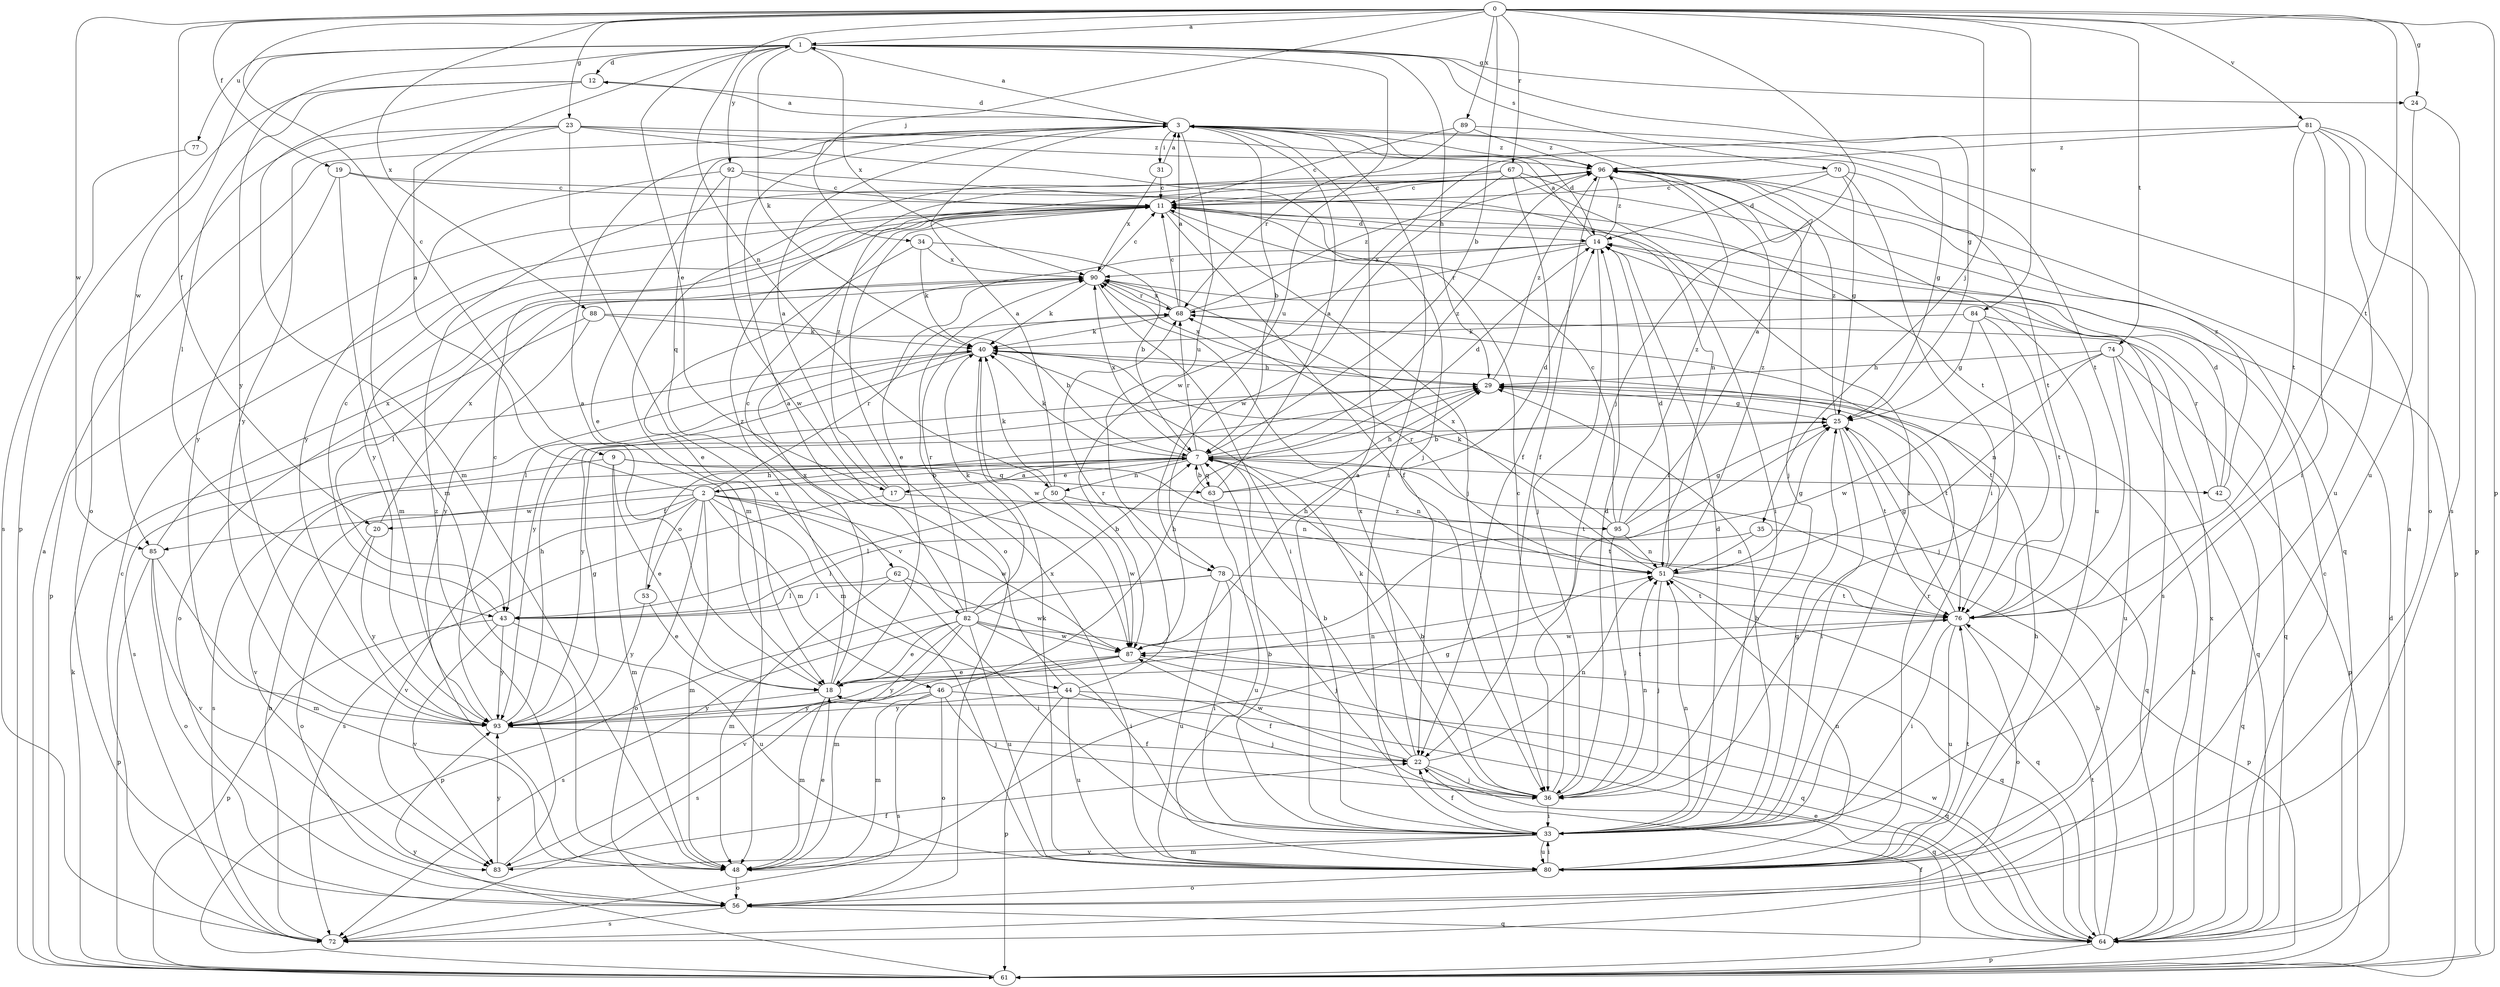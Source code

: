 strict digraph  {
0;
1;
2;
3;
7;
9;
11;
12;
14;
17;
18;
19;
20;
22;
23;
24;
25;
29;
31;
33;
34;
35;
36;
40;
42;
43;
44;
46;
48;
50;
51;
53;
56;
61;
62;
63;
64;
67;
68;
70;
72;
74;
76;
77;
78;
80;
81;
82;
83;
84;
85;
87;
88;
89;
90;
92;
93;
95;
96;
0 -> 1  [label=a];
0 -> 7  [label=b];
0 -> 9  [label=c];
0 -> 19  [label=f];
0 -> 20  [label=f];
0 -> 23  [label=g];
0 -> 24  [label=g];
0 -> 34  [label=j];
0 -> 35  [label=j];
0 -> 36  [label=j];
0 -> 50  [label=n];
0 -> 61  [label=p];
0 -> 67  [label=r];
0 -> 74  [label=t];
0 -> 76  [label=t];
0 -> 81  [label=v];
0 -> 84  [label=w];
0 -> 85  [label=w];
0 -> 88  [label=x];
0 -> 89  [label=x];
1 -> 12  [label=d];
1 -> 17  [label=e];
1 -> 24  [label=g];
1 -> 25  [label=g];
1 -> 29  [label=h];
1 -> 40  [label=k];
1 -> 70  [label=s];
1 -> 77  [label=u];
1 -> 78  [label=u];
1 -> 85  [label=w];
1 -> 90  [label=x];
1 -> 92  [label=y];
1 -> 93  [label=y];
2 -> 1  [label=a];
2 -> 7  [label=b];
2 -> 20  [label=f];
2 -> 44  [label=m];
2 -> 46  [label=m];
2 -> 48  [label=m];
2 -> 53  [label=o];
2 -> 56  [label=o];
2 -> 68  [label=r];
2 -> 82  [label=v];
2 -> 83  [label=v];
2 -> 85  [label=w];
2 -> 87  [label=w];
2 -> 95  [label=z];
3 -> 1  [label=a];
3 -> 7  [label=b];
3 -> 12  [label=d];
3 -> 14  [label=d];
3 -> 31  [label=i];
3 -> 33  [label=i];
3 -> 62  [label=q];
3 -> 78  [label=u];
3 -> 96  [label=z];
7 -> 2  [label=a];
7 -> 14  [label=d];
7 -> 17  [label=e];
7 -> 40  [label=k];
7 -> 42  [label=l];
7 -> 50  [label=n];
7 -> 51  [label=n];
7 -> 63  [label=q];
7 -> 68  [label=r];
7 -> 72  [label=s];
7 -> 90  [label=x];
7 -> 96  [label=z];
9 -> 18  [label=e];
9 -> 48  [label=m];
9 -> 63  [label=q];
9 -> 76  [label=t];
9 -> 83  [label=v];
11 -> 14  [label=d];
11 -> 22  [label=f];
11 -> 33  [label=i];
11 -> 36  [label=j];
11 -> 56  [label=o];
11 -> 61  [label=p];
11 -> 93  [label=y];
12 -> 3  [label=a];
12 -> 43  [label=l];
12 -> 48  [label=m];
12 -> 61  [label=p];
14 -> 3  [label=a];
14 -> 18  [label=e];
14 -> 36  [label=j];
14 -> 68  [label=r];
14 -> 72  [label=s];
14 -> 90  [label=x];
14 -> 96  [label=z];
17 -> 3  [label=a];
17 -> 72  [label=s];
17 -> 76  [label=t];
17 -> 96  [label=z];
18 -> 3  [label=a];
18 -> 48  [label=m];
18 -> 51  [label=n];
18 -> 76  [label=t];
18 -> 90  [label=x];
18 -> 93  [label=y];
18 -> 96  [label=z];
19 -> 11  [label=c];
19 -> 48  [label=m];
19 -> 76  [label=t];
19 -> 93  [label=y];
20 -> 56  [label=o];
20 -> 90  [label=x];
20 -> 93  [label=y];
22 -> 7  [label=b];
22 -> 36  [label=j];
22 -> 51  [label=n];
22 -> 64  [label=q];
22 -> 87  [label=w];
22 -> 90  [label=x];
23 -> 36  [label=j];
23 -> 48  [label=m];
23 -> 56  [label=o];
23 -> 76  [label=t];
23 -> 80  [label=u];
23 -> 93  [label=y];
23 -> 96  [label=z];
24 -> 72  [label=s];
24 -> 80  [label=u];
25 -> 7  [label=b];
25 -> 33  [label=i];
25 -> 64  [label=q];
25 -> 76  [label=t];
25 -> 96  [label=z];
29 -> 25  [label=g];
29 -> 76  [label=t];
29 -> 90  [label=x];
29 -> 93  [label=y];
29 -> 96  [label=z];
31 -> 3  [label=a];
31 -> 11  [label=c];
31 -> 90  [label=x];
33 -> 3  [label=a];
33 -> 7  [label=b];
33 -> 14  [label=d];
33 -> 22  [label=f];
33 -> 25  [label=g];
33 -> 29  [label=h];
33 -> 48  [label=m];
33 -> 51  [label=n];
33 -> 80  [label=u];
33 -> 83  [label=v];
34 -> 7  [label=b];
34 -> 18  [label=e];
34 -> 40  [label=k];
34 -> 90  [label=x];
35 -> 43  [label=l];
35 -> 51  [label=n];
35 -> 61  [label=p];
36 -> 7  [label=b];
36 -> 11  [label=c];
36 -> 14  [label=d];
36 -> 33  [label=i];
36 -> 40  [label=k];
36 -> 51  [label=n];
40 -> 29  [label=h];
40 -> 43  [label=l];
40 -> 72  [label=s];
40 -> 76  [label=t];
40 -> 87  [label=w];
40 -> 93  [label=y];
42 -> 14  [label=d];
42 -> 64  [label=q];
42 -> 68  [label=r];
42 -> 96  [label=z];
43 -> 11  [label=c];
43 -> 61  [label=p];
43 -> 80  [label=u];
43 -> 83  [label=v];
43 -> 93  [label=y];
44 -> 3  [label=a];
44 -> 22  [label=f];
44 -> 36  [label=j];
44 -> 61  [label=p];
44 -> 68  [label=r];
44 -> 80  [label=u];
44 -> 93  [label=y];
46 -> 29  [label=h];
46 -> 36  [label=j];
46 -> 48  [label=m];
46 -> 56  [label=o];
46 -> 64  [label=q];
46 -> 72  [label=s];
46 -> 93  [label=y];
48 -> 18  [label=e];
48 -> 25  [label=g];
48 -> 56  [label=o];
50 -> 3  [label=a];
50 -> 40  [label=k];
50 -> 43  [label=l];
50 -> 51  [label=n];
50 -> 87  [label=w];
51 -> 14  [label=d];
51 -> 25  [label=g];
51 -> 36  [label=j];
51 -> 64  [label=q];
51 -> 68  [label=r];
51 -> 76  [label=t];
51 -> 90  [label=x];
51 -> 96  [label=z];
53 -> 18  [label=e];
53 -> 29  [label=h];
53 -> 93  [label=y];
56 -> 64  [label=q];
56 -> 72  [label=s];
61 -> 3  [label=a];
61 -> 14  [label=d];
61 -> 22  [label=f];
61 -> 40  [label=k];
61 -> 93  [label=y];
62 -> 33  [label=i];
62 -> 43  [label=l];
62 -> 48  [label=m];
62 -> 87  [label=w];
63 -> 3  [label=a];
63 -> 7  [label=b];
63 -> 14  [label=d];
63 -> 29  [label=h];
63 -> 80  [label=u];
64 -> 3  [label=a];
64 -> 7  [label=b];
64 -> 11  [label=c];
64 -> 18  [label=e];
64 -> 29  [label=h];
64 -> 61  [label=p];
64 -> 76  [label=t];
64 -> 87  [label=w];
64 -> 90  [label=x];
67 -> 11  [label=c];
67 -> 22  [label=f];
67 -> 33  [label=i];
67 -> 48  [label=m];
67 -> 64  [label=q];
67 -> 87  [label=w];
68 -> 3  [label=a];
68 -> 11  [label=c];
68 -> 40  [label=k];
68 -> 90  [label=x];
68 -> 96  [label=z];
70 -> 11  [label=c];
70 -> 14  [label=d];
70 -> 25  [label=g];
70 -> 33  [label=i];
70 -> 76  [label=t];
72 -> 7  [label=b];
72 -> 11  [label=c];
74 -> 29  [label=h];
74 -> 51  [label=n];
74 -> 61  [label=p];
74 -> 64  [label=q];
74 -> 80  [label=u];
74 -> 87  [label=w];
76 -> 25  [label=g];
76 -> 33  [label=i];
76 -> 56  [label=o];
76 -> 80  [label=u];
76 -> 87  [label=w];
77 -> 72  [label=s];
78 -> 33  [label=i];
78 -> 36  [label=j];
78 -> 43  [label=l];
78 -> 61  [label=p];
78 -> 76  [label=t];
78 -> 80  [label=u];
80 -> 29  [label=h];
80 -> 33  [label=i];
80 -> 40  [label=k];
80 -> 51  [label=n];
80 -> 56  [label=o];
80 -> 68  [label=r];
80 -> 76  [label=t];
80 -> 90  [label=x];
81 -> 33  [label=i];
81 -> 56  [label=o];
81 -> 61  [label=p];
81 -> 76  [label=t];
81 -> 80  [label=u];
81 -> 87  [label=w];
81 -> 96  [label=z];
82 -> 7  [label=b];
82 -> 11  [label=c];
82 -> 18  [label=e];
82 -> 33  [label=i];
82 -> 40  [label=k];
82 -> 48  [label=m];
82 -> 64  [label=q];
82 -> 68  [label=r];
82 -> 72  [label=s];
82 -> 80  [label=u];
82 -> 83  [label=v];
82 -> 87  [label=w];
83 -> 22  [label=f];
83 -> 93  [label=y];
83 -> 96  [label=z];
84 -> 25  [label=g];
84 -> 36  [label=j];
84 -> 40  [label=k];
84 -> 64  [label=q];
84 -> 76  [label=t];
85 -> 48  [label=m];
85 -> 56  [label=o];
85 -> 61  [label=p];
85 -> 83  [label=v];
85 -> 90  [label=x];
87 -> 18  [label=e];
87 -> 29  [label=h];
87 -> 64  [label=q];
87 -> 72  [label=s];
87 -> 93  [label=y];
88 -> 7  [label=b];
88 -> 40  [label=k];
88 -> 56  [label=o];
88 -> 93  [label=y];
89 -> 11  [label=c];
89 -> 25  [label=g];
89 -> 68  [label=r];
89 -> 96  [label=z];
90 -> 11  [label=c];
90 -> 33  [label=i];
90 -> 40  [label=k];
90 -> 43  [label=l];
90 -> 68  [label=r];
92 -> 11  [label=c];
92 -> 18  [label=e];
92 -> 51  [label=n];
92 -> 87  [label=w];
92 -> 93  [label=y];
93 -> 11  [label=c];
93 -> 22  [label=f];
93 -> 25  [label=g];
93 -> 29  [label=h];
95 -> 3  [label=a];
95 -> 11  [label=c];
95 -> 25  [label=g];
95 -> 36  [label=j];
95 -> 40  [label=k];
95 -> 51  [label=n];
95 -> 96  [label=z];
96 -> 11  [label=c];
96 -> 22  [label=f];
96 -> 36  [label=j];
96 -> 61  [label=p];
96 -> 80  [label=u];
}

